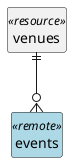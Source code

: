 @startuml
hide <<resource>> circle
hide <<remote>> circle
hide members 

skinparam class {
    BackgroundColor<<remote>> LightBlue
}

class venues <<resource>>
class events <<remote>>

venues ||--o{ events
@enduml
